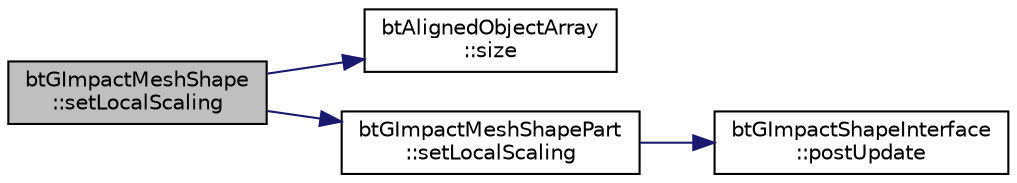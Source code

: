 digraph "btGImpactMeshShape::setLocalScaling"
{
  edge [fontname="Helvetica",fontsize="10",labelfontname="Helvetica",labelfontsize="10"];
  node [fontname="Helvetica",fontsize="10",shape=record];
  rankdir="LR";
  Node1 [label="btGImpactMeshShape\l::setLocalScaling",height=0.2,width=0.4,color="black", fillcolor="grey75", style="filled", fontcolor="black"];
  Node1 -> Node2 [color="midnightblue",fontsize="10",style="solid",fontname="Helvetica"];
  Node2 [label="btAlignedObjectArray\l::size",height=0.2,width=0.4,color="black", fillcolor="white", style="filled",URL="$classbt_aligned_object_array.html#a6bdd14c7599ecb95e8d83dd5a715f9b7",tooltip="return the number of elements in the array "];
  Node1 -> Node3 [color="midnightblue",fontsize="10",style="solid",fontname="Helvetica"];
  Node3 [label="btGImpactMeshShapePart\l::setLocalScaling",height=0.2,width=0.4,color="black", fillcolor="white", style="filled",URL="$classbt_g_impact_mesh_shape_part.html#a2c1de297d020a75e1ab0f10f7c71478f"];
  Node3 -> Node4 [color="midnightblue",fontsize="10",style="solid",fontname="Helvetica"];
  Node4 [label="btGImpactShapeInterface\l::postUpdate",height=0.2,width=0.4,color="black", fillcolor="white", style="filled",URL="$classbt_g_impact_shape_interface.html#ac430754948ac92d6f70b81e88416c96a",tooltip="Tells to this object that is needed to refit the box set. "];
}
